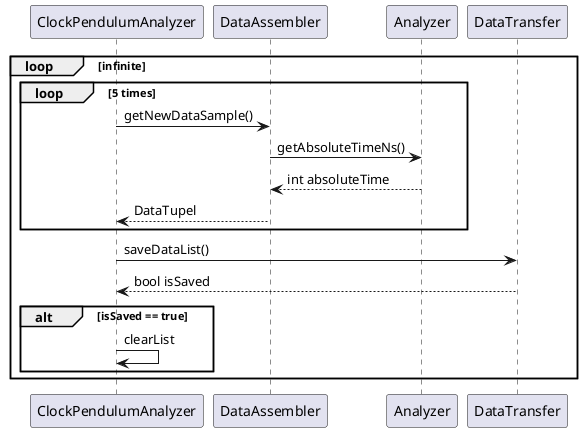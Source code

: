 @startuml

''save data
loop infinite
    loop 5 times
        ClockPendulumAnalyzer -> DataAssembler : getNewDataSample()
        DataAssembler -> Analyzer : getAbsoluteTimeNs()
        DataAssembler <-- Analyzer : int absoluteTime
        ClockPendulumAnalyzer <-- DataAssembler : DataTupel
    end

    ClockPendulumAnalyzer -> DataTransfer : saveDataList()
    ClockPendulumAnalyzer <-- DataTransfer : bool isSaved
    alt isSaved == true
        ClockPendulumAnalyzer -> ClockPendulumAnalyzer : clearList
    end
end

@enduml
